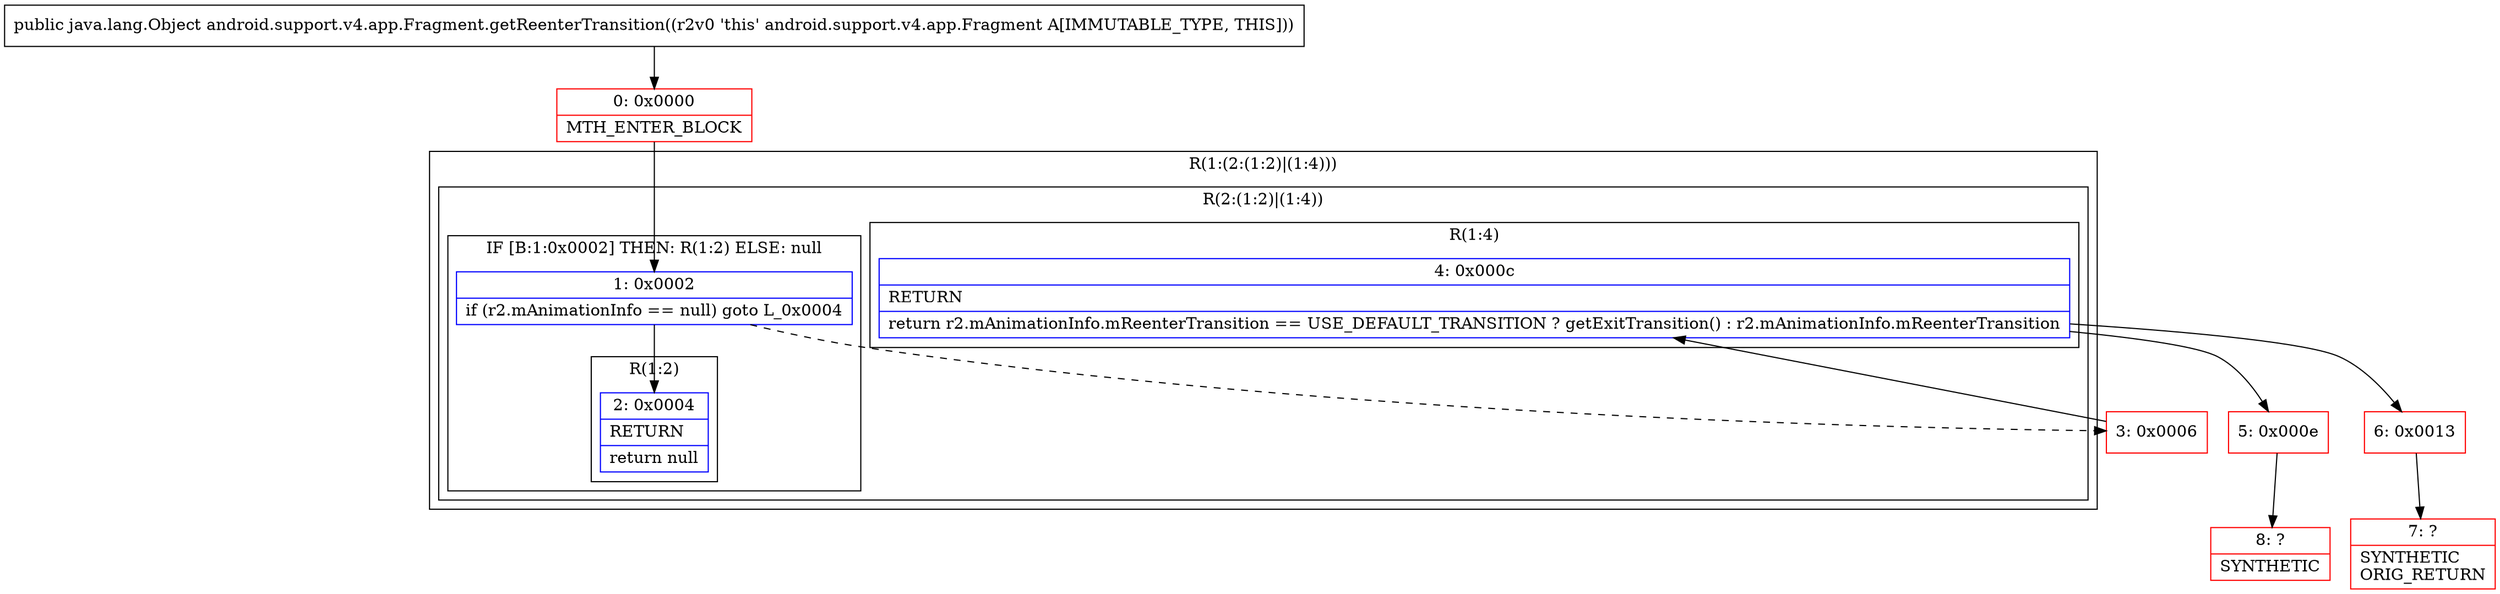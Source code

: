 digraph "CFG forandroid.support.v4.app.Fragment.getReenterTransition()Ljava\/lang\/Object;" {
subgraph cluster_Region_1172380132 {
label = "R(1:(2:(1:2)|(1:4)))";
node [shape=record,color=blue];
subgraph cluster_Region_239195568 {
label = "R(2:(1:2)|(1:4))";
node [shape=record,color=blue];
subgraph cluster_IfRegion_726218895 {
label = "IF [B:1:0x0002] THEN: R(1:2) ELSE: null";
node [shape=record,color=blue];
Node_1 [shape=record,label="{1\:\ 0x0002|if (r2.mAnimationInfo == null) goto L_0x0004\l}"];
subgraph cluster_Region_1547113378 {
label = "R(1:2)";
node [shape=record,color=blue];
Node_2 [shape=record,label="{2\:\ 0x0004|RETURN\l|return null\l}"];
}
}
subgraph cluster_Region_290725881 {
label = "R(1:4)";
node [shape=record,color=blue];
Node_4 [shape=record,label="{4\:\ 0x000c|RETURN\l|return r2.mAnimationInfo.mReenterTransition == USE_DEFAULT_TRANSITION ? getExitTransition() : r2.mAnimationInfo.mReenterTransition\l}"];
}
}
}
Node_0 [shape=record,color=red,label="{0\:\ 0x0000|MTH_ENTER_BLOCK\l}"];
Node_3 [shape=record,color=red,label="{3\:\ 0x0006}"];
Node_5 [shape=record,color=red,label="{5\:\ 0x000e}"];
Node_6 [shape=record,color=red,label="{6\:\ 0x0013}"];
Node_7 [shape=record,color=red,label="{7\:\ ?|SYNTHETIC\lORIG_RETURN\l}"];
Node_8 [shape=record,color=red,label="{8\:\ ?|SYNTHETIC\l}"];
MethodNode[shape=record,label="{public java.lang.Object android.support.v4.app.Fragment.getReenterTransition((r2v0 'this' android.support.v4.app.Fragment A[IMMUTABLE_TYPE, THIS])) }"];
MethodNode -> Node_0;
Node_1 -> Node_2;
Node_1 -> Node_3[style=dashed];
Node_4 -> Node_5;
Node_4 -> Node_6;
Node_0 -> Node_1;
Node_3 -> Node_4;
Node_5 -> Node_8;
Node_6 -> Node_7;
}

